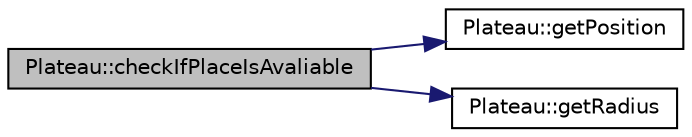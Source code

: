 digraph "Plateau::checkIfPlaceIsAvaliable"
{
 // LATEX_PDF_SIZE
  edge [fontname="Helvetica",fontsize="10",labelfontname="Helvetica",labelfontsize="10"];
  node [fontname="Helvetica",fontsize="10",shape=record];
  rankdir="LR";
  Node1 [label="Plateau::checkIfPlaceIsAvaliable",height=0.2,width=0.4,color="black", fillcolor="grey75", style="filled", fontcolor="black",tooltip="Funkcja sprawdza czy miejsce zajmowane przez płaskowyż, pokrywa sie z okręgiem o parametrach podanych..."];
  Node1 -> Node2 [color="midnightblue",fontsize="10",style="solid",fontname="Helvetica"];
  Node2 [label="Plateau::getPosition",height=0.2,width=0.4,color="black", fillcolor="white", style="filled",URL="$class_plateau.html#a9463efba20f5b9199ff3cf6815eb2be5",tooltip="Funkcja wirtualna pozwalająca na wypisanie położenia przez klasę pochodną."];
  Node1 -> Node3 [color="midnightblue",fontsize="10",style="solid",fontname="Helvetica"];
  Node3 [label="Plateau::getRadius",height=0.2,width=0.4,color="black", fillcolor="white", style="filled",URL="$class_plateau.html#a8d3f5da9886c8334fc0201d0424aa8ee",tooltip="Funkcja zwraca promień okręgu sceny."];
}
